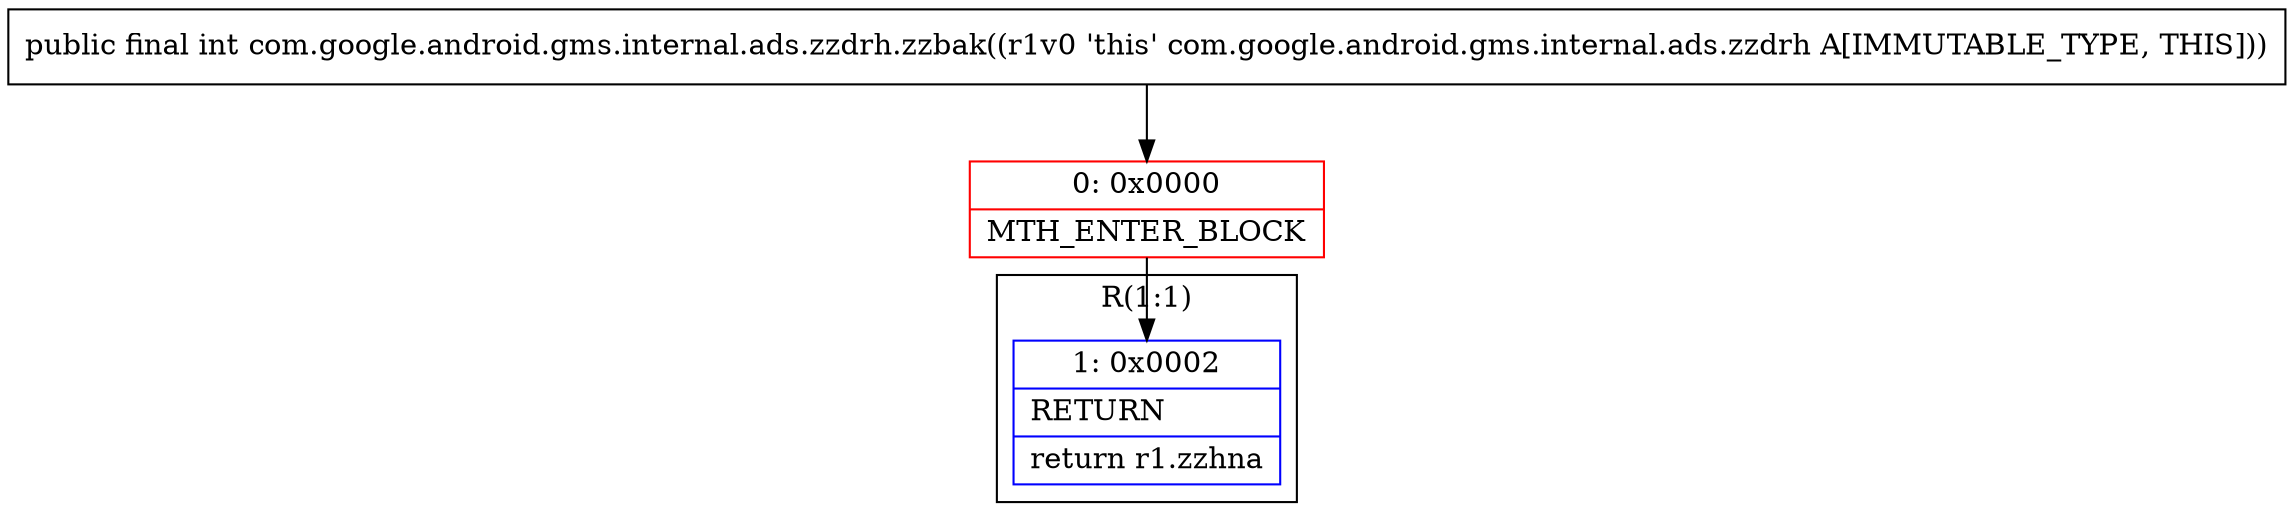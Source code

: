 digraph "CFG forcom.google.android.gms.internal.ads.zzdrh.zzbak()I" {
subgraph cluster_Region_2095535243 {
label = "R(1:1)";
node [shape=record,color=blue];
Node_1 [shape=record,label="{1\:\ 0x0002|RETURN\l|return r1.zzhna\l}"];
}
Node_0 [shape=record,color=red,label="{0\:\ 0x0000|MTH_ENTER_BLOCK\l}"];
MethodNode[shape=record,label="{public final int com.google.android.gms.internal.ads.zzdrh.zzbak((r1v0 'this' com.google.android.gms.internal.ads.zzdrh A[IMMUTABLE_TYPE, THIS])) }"];
MethodNode -> Node_0;
Node_0 -> Node_1;
}

